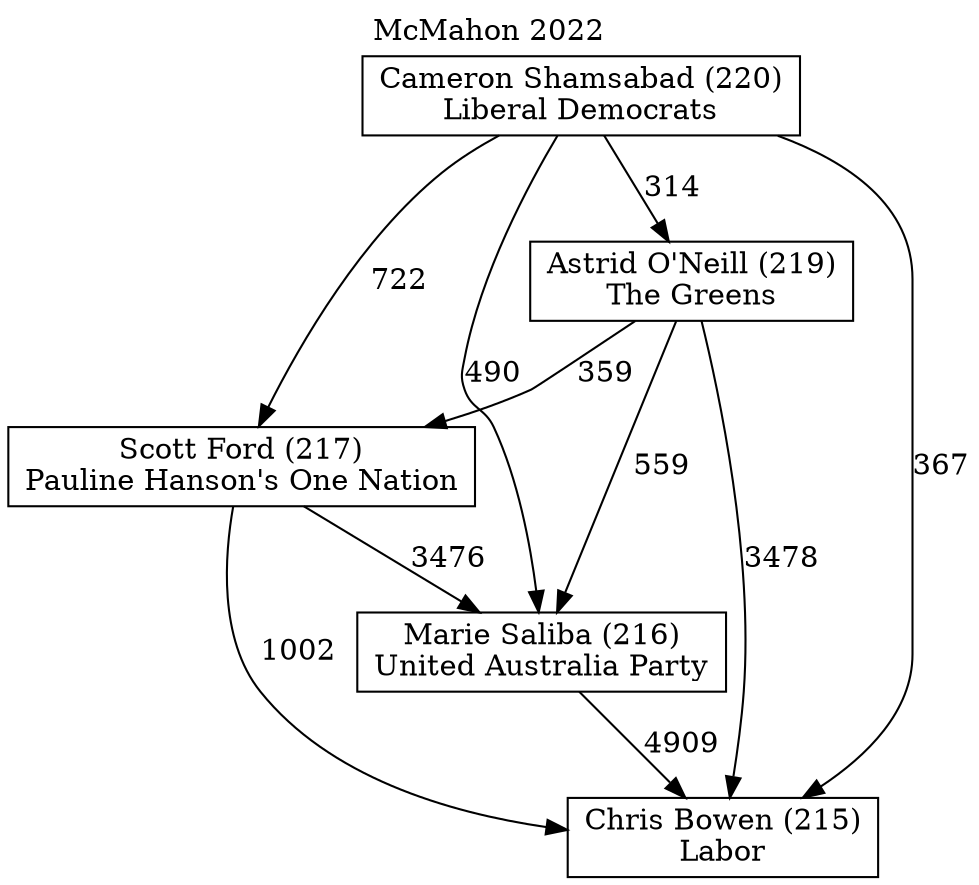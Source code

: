 // House preference flow
digraph "Chris Bowen (215)_McMahon_2022" {
	graph [label="McMahon 2022" labelloc=t mclimit=10]
	node [shape=box]
	"Scott Ford (217)" [label="Scott Ford (217)
Pauline Hanson's One Nation"]
	"Cameron Shamsabad (220)" [label="Cameron Shamsabad (220)
Liberal Democrats"]
	"Marie Saliba (216)" [label="Marie Saliba (216)
United Australia Party"]
	"Chris Bowen (215)" [label="Chris Bowen (215)
Labor"]
	"Astrid O'Neill (219)" [label="Astrid O'Neill (219)
The Greens"]
	"Scott Ford (217)" -> "Marie Saliba (216)" [label=3476]
	"Cameron Shamsabad (220)" -> "Chris Bowen (215)" [label=367]
	"Scott Ford (217)" -> "Chris Bowen (215)" [label=1002]
	"Cameron Shamsabad (220)" -> "Marie Saliba (216)" [label=490]
	"Astrid O'Neill (219)" -> "Marie Saliba (216)" [label=559]
	"Cameron Shamsabad (220)" -> "Scott Ford (217)" [label=722]
	"Astrid O'Neill (219)" -> "Scott Ford (217)" [label=359]
	"Marie Saliba (216)" -> "Chris Bowen (215)" [label=4909]
	"Cameron Shamsabad (220)" -> "Astrid O'Neill (219)" [label=314]
	"Astrid O'Neill (219)" -> "Chris Bowen (215)" [label=3478]
}
